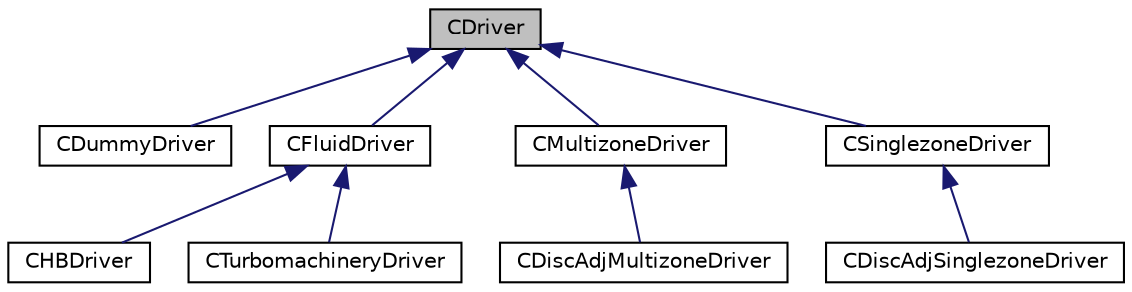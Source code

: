 digraph "CDriver"
{
 // LATEX_PDF_SIZE
  edge [fontname="Helvetica",fontsize="10",labelfontname="Helvetica",labelfontsize="10"];
  node [fontname="Helvetica",fontsize="10",shape=record];
  Node1 [label="CDriver",height=0.2,width=0.4,color="black", fillcolor="grey75", style="filled", fontcolor="black",tooltip="Parent class for driving an iteration of a single or multi-zone problem."];
  Node1 -> Node2 [dir="back",color="midnightblue",fontsize="10",style="solid",fontname="Helvetica"];
  Node2 [label="CDummyDriver",height=0.2,width=0.4,color="black", fillcolor="white", style="filled",URL="$classCDummyDriver.html",tooltip="CDummyDriver class that constructs the driver without running a solver."];
  Node1 -> Node3 [dir="back",color="midnightblue",fontsize="10",style="solid",fontname="Helvetica"];
  Node3 [label="CFluidDriver",height=0.2,width=0.4,color="black", fillcolor="white", style="filled",URL="$classCFluidDriver.html",tooltip="Class for driving an iteration of the physics within multiple zones."];
  Node3 -> Node4 [dir="back",color="midnightblue",fontsize="10",style="solid",fontname="Helvetica"];
  Node4 [label="CHBDriver",height=0.2,width=0.4,color="black", fillcolor="white", style="filled",URL="$classCHBDriver.html",tooltip="Class for driving an iteration of Harmonic Balance (HB) method problem using multiple time zones."];
  Node3 -> Node5 [dir="back",color="midnightblue",fontsize="10",style="solid",fontname="Helvetica"];
  Node5 [label="CTurbomachineryDriver",height=0.2,width=0.4,color="black", fillcolor="white", style="filled",URL="$classCTurbomachineryDriver.html",tooltip="Class for driving an iteration for turbomachinery flow analysis."];
  Node1 -> Node6 [dir="back",color="midnightblue",fontsize="10",style="solid",fontname="Helvetica"];
  Node6 [label="CMultizoneDriver",height=0.2,width=0.4,color="black", fillcolor="white", style="filled",URL="$classCMultizoneDriver.html",tooltip="Class for driving zone-specific iterations."];
  Node6 -> Node7 [dir="back",color="midnightblue",fontsize="10",style="solid",fontname="Helvetica"];
  Node7 [label="CDiscAdjMultizoneDriver",height=0.2,width=0.4,color="black", fillcolor="white", style="filled",URL="$classCDiscAdjMultizoneDriver.html",tooltip="Block Gauss-Seidel driver for multizone / multiphysics discrete adjoint problems."];
  Node1 -> Node8 [dir="back",color="midnightblue",fontsize="10",style="solid",fontname="Helvetica"];
  Node8 [label="CSinglezoneDriver",height=0.2,width=0.4,color="black", fillcolor="white", style="filled",URL="$classCSinglezoneDriver.html",tooltip="Class for driving single-zone solvers."];
  Node8 -> Node9 [dir="back",color="midnightblue",fontsize="10",style="solid",fontname="Helvetica"];
  Node9 [label="CDiscAdjSinglezoneDriver",height=0.2,width=0.4,color="black", fillcolor="white", style="filled",URL="$classCDiscAdjSinglezoneDriver.html",tooltip="Class for driving single-zone adjoint solvers."];
}
